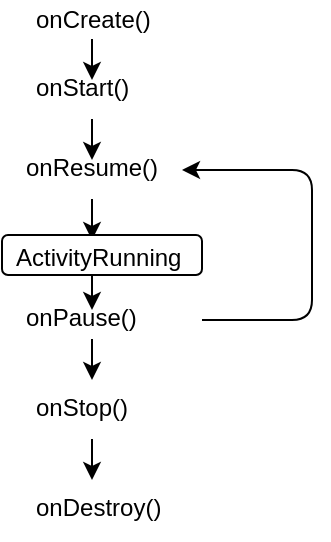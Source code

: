 <mxfile version="10.9.8" type="google"><diagram id="qi47q1GxRWCT45pyzc4i" name="Page-1"><mxGraphModel dx="704" dy="368" grid="1" gridSize="10" guides="1" tooltips="1" connect="1" arrows="1" fold="1" page="1" pageScale="1" pageWidth="850" pageHeight="1100" math="0" shadow="0"><root><mxCell id="0"/><mxCell id="1" parent="0"/><mxCell id="K3-ruIWzWrHMx1y80tj0-1" value="onCreate()" style="text;html=1;resizable=0;points=[];autosize=1;align=left;verticalAlign=top;spacingTop=-4;" vertex="1" parent="1"><mxGeometry x="160" y="500" width="70" height="20" as="geometry"/></mxCell><mxCell id="K3-ruIWzWrHMx1y80tj0-2" value="onStart()" style="text;html=1;" vertex="1" parent="1"><mxGeometry x="160" y="530" width="80" height="30" as="geometry"/></mxCell><mxCell id="K3-ruIWzWrHMx1y80tj0-4" value="onResume()" style="text;html=1;" vertex="1" parent="1"><mxGeometry x="155" y="570" width="80" height="30" as="geometry"/></mxCell><mxCell id="K3-ruIWzWrHMx1y80tj0-5" value="onPause()&lt;br&gt;" style="text;html=1;" vertex="1" parent="1"><mxGeometry x="155" y="645" width="90" height="30" as="geometry"/></mxCell><mxCell id="K3-ruIWzWrHMx1y80tj0-6" value="onStop()" style="text;html=1;" vertex="1" parent="1"><mxGeometry x="160" y="690" width="90" height="30" as="geometry"/></mxCell><mxCell id="K3-ruIWzWrHMx1y80tj0-7" value="onDestroy()" style="text;html=1;" vertex="1" parent="1"><mxGeometry x="160" y="740" width="90" height="30" as="geometry"/></mxCell><mxCell id="K3-ruIWzWrHMx1y80tj0-8" value="" style="endArrow=classic;html=1;" edge="1" parent="1"><mxGeometry width="50" height="50" relative="1" as="geometry"><mxPoint x="190" y="519.5" as="sourcePoint"/><mxPoint x="190" y="540" as="targetPoint"/></mxGeometry></mxCell><mxCell id="K3-ruIWzWrHMx1y80tj0-11" value="" style="endArrow=classic;html=1;" edge="1" parent="1"><mxGeometry width="50" height="50" relative="1" as="geometry"><mxPoint x="190" y="559.5" as="sourcePoint"/><mxPoint x="190" y="580" as="targetPoint"/></mxGeometry></mxCell><mxCell id="K3-ruIWzWrHMx1y80tj0-13" value="" style="endArrow=classic;html=1;" edge="1" parent="1"><mxGeometry width="50" height="50" relative="1" as="geometry"><mxPoint x="190" y="599.5" as="sourcePoint"/><mxPoint x="190" y="620" as="targetPoint"/></mxGeometry></mxCell><mxCell id="K3-ruIWzWrHMx1y80tj0-14" value="" style="endArrow=classic;html=1;" edge="1" parent="1"><mxGeometry width="50" height="50" relative="1" as="geometry"><mxPoint x="190" y="634.5" as="sourcePoint"/><mxPoint x="190" y="655" as="targetPoint"/></mxGeometry></mxCell><mxCell id="K3-ruIWzWrHMx1y80tj0-15" value="" style="endArrow=classic;html=1;" edge="1" parent="1"><mxGeometry width="50" height="50" relative="1" as="geometry"><mxPoint x="190" y="669.5" as="sourcePoint"/><mxPoint x="190" y="690" as="targetPoint"/></mxGeometry></mxCell><mxCell id="K3-ruIWzWrHMx1y80tj0-16" value="" style="endArrow=classic;html=1;" edge="1" parent="1"><mxGeometry width="50" height="50" relative="1" as="geometry"><mxPoint x="190" y="719.5" as="sourcePoint"/><mxPoint x="190" y="740" as="targetPoint"/></mxGeometry></mxCell><mxCell id="K3-ruIWzWrHMx1y80tj0-23" value="" style="endArrow=classic;html=1;exitX=1;exitY=0.5;exitDx=0;exitDy=0;entryX=1;entryY=0.5;entryDx=0;entryDy=0;" edge="1" parent="1" source="K3-ruIWzWrHMx1y80tj0-5" target="K3-ruIWzWrHMx1y80tj0-4"><mxGeometry width="50" height="50" relative="1" as="geometry"><mxPoint x="240" y="690" as="sourcePoint"/><mxPoint x="290" y="640" as="targetPoint"/><Array as="points"><mxPoint x="300" y="660"/><mxPoint x="300" y="585"/></Array></mxGeometry></mxCell><mxCell id="K3-ruIWzWrHMx1y80tj0-24" value="&lt;span style=&quot;font-family: &amp;#34;helvetica&amp;#34; , &amp;#34;arial&amp;#34; , sans-serif ; font-size: 0px ; white-space: nowrap&quot;&gt;%3CmxGraphModel%3E%3Croot%3E%3CmxCell%20id%3D%220%22%2F%3E%3CmxCell%20id%3D%221%22%20parent%3D%220%22%2F%3E%3CmxCell%20id%3D%222%22%20value%3D%22ActivityRunning%22%20style%3D%22text%3Bhtml%3D1%3B%22%20vertex%3D%221%22%20parent%3D%221%22%3E%3CmxGeometry%20x%3D%22160%22%20y%3D%22610%22%20width%3D%2280%22%20height%3D%2230%22%20as%3D%22geometry%22%2F%3E%3C%2FmxCell%3E%3C%2Froot%3E%3C%2FmxGraphModel%3E&lt;/span&gt;" style="rounded=1;whiteSpace=wrap;html=1;" vertex="1" parent="1"><mxGeometry x="145" y="617.5" width="100" height="20" as="geometry"/></mxCell><mxCell id="K3-ruIWzWrHMx1y80tj0-25" value="ActivityRunning" style="text;html=1;" vertex="1" parent="1"><mxGeometry x="150" y="615" width="80" height="30" as="geometry"/></mxCell></root></mxGraphModel></diagram></mxfile>